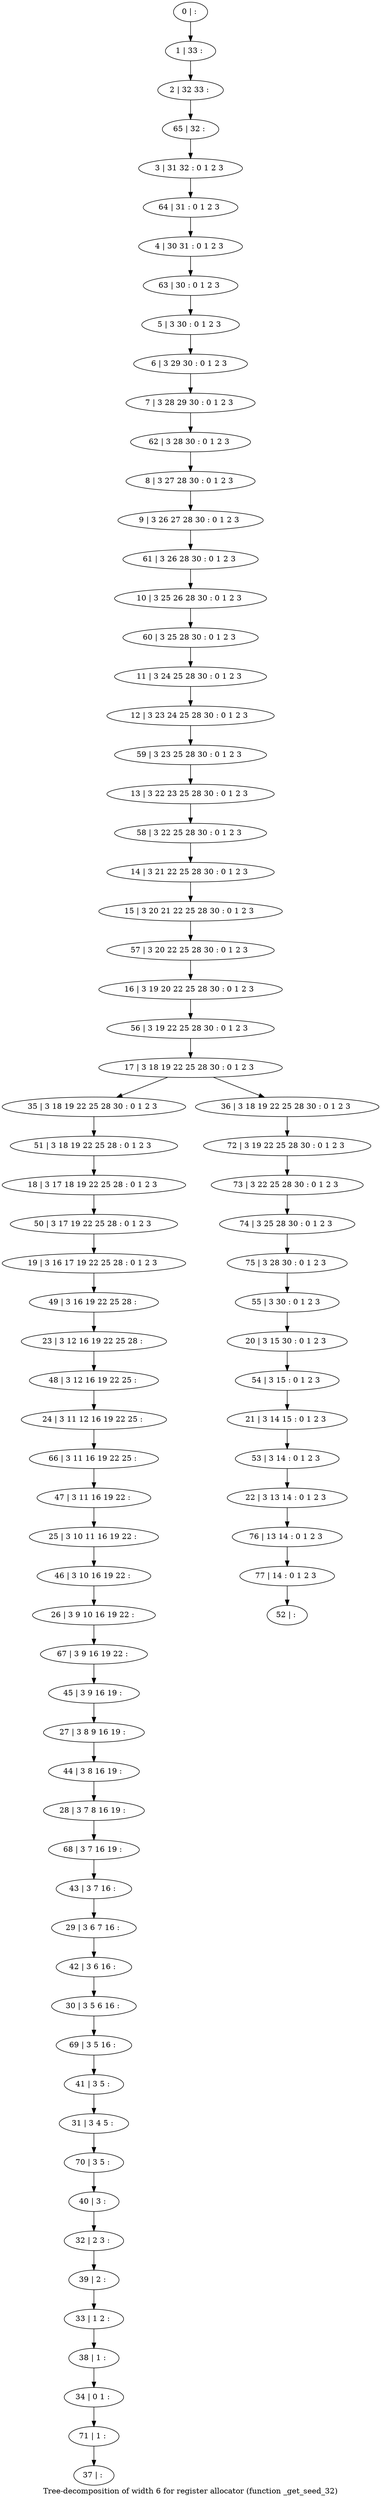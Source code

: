digraph G {
graph [label="Tree-decomposition of width 6 for register allocator (function _get_seed_32)"]
0[label="0 | : "];
1[label="1 | 33 : "];
2[label="2 | 32 33 : "];
3[label="3 | 31 32 : 0 1 2 3 "];
4[label="4 | 30 31 : 0 1 2 3 "];
5[label="5 | 3 30 : 0 1 2 3 "];
6[label="6 | 3 29 30 : 0 1 2 3 "];
7[label="7 | 3 28 29 30 : 0 1 2 3 "];
8[label="8 | 3 27 28 30 : 0 1 2 3 "];
9[label="9 | 3 26 27 28 30 : 0 1 2 3 "];
10[label="10 | 3 25 26 28 30 : 0 1 2 3 "];
11[label="11 | 3 24 25 28 30 : 0 1 2 3 "];
12[label="12 | 3 23 24 25 28 30 : 0 1 2 3 "];
13[label="13 | 3 22 23 25 28 30 : 0 1 2 3 "];
14[label="14 | 3 21 22 25 28 30 : 0 1 2 3 "];
15[label="15 | 3 20 21 22 25 28 30 : 0 1 2 3 "];
16[label="16 | 3 19 20 22 25 28 30 : 0 1 2 3 "];
17[label="17 | 3 18 19 22 25 28 30 : 0 1 2 3 "];
18[label="18 | 3 17 18 19 22 25 28 : 0 1 2 3 "];
19[label="19 | 3 16 17 19 22 25 28 : 0 1 2 3 "];
20[label="20 | 3 15 30 : 0 1 2 3 "];
21[label="21 | 3 14 15 : 0 1 2 3 "];
22[label="22 | 3 13 14 : 0 1 2 3 "];
23[label="23 | 3 12 16 19 22 25 28 : "];
24[label="24 | 3 11 12 16 19 22 25 : "];
25[label="25 | 3 10 11 16 19 22 : "];
26[label="26 | 3 9 10 16 19 22 : "];
27[label="27 | 3 8 9 16 19 : "];
28[label="28 | 3 7 8 16 19 : "];
29[label="29 | 3 6 7 16 : "];
30[label="30 | 3 5 6 16 : "];
31[label="31 | 3 4 5 : "];
32[label="32 | 2 3 : "];
33[label="33 | 1 2 : "];
34[label="34 | 0 1 : "];
35[label="35 | 3 18 19 22 25 28 30 : 0 1 2 3 "];
36[label="36 | 3 18 19 22 25 28 30 : 0 1 2 3 "];
37[label="37 | : "];
38[label="38 | 1 : "];
39[label="39 | 2 : "];
40[label="40 | 3 : "];
41[label="41 | 3 5 : "];
42[label="42 | 3 6 16 : "];
43[label="43 | 3 7 16 : "];
44[label="44 | 3 8 16 19 : "];
45[label="45 | 3 9 16 19 : "];
46[label="46 | 3 10 16 19 22 : "];
47[label="47 | 3 11 16 19 22 : "];
48[label="48 | 3 12 16 19 22 25 : "];
49[label="49 | 3 16 19 22 25 28 : "];
50[label="50 | 3 17 19 22 25 28 : 0 1 2 3 "];
51[label="51 | 3 18 19 22 25 28 : 0 1 2 3 "];
52[label="52 | : "];
53[label="53 | 3 14 : 0 1 2 3 "];
54[label="54 | 3 15 : 0 1 2 3 "];
55[label="55 | 3 30 : 0 1 2 3 "];
56[label="56 | 3 19 22 25 28 30 : 0 1 2 3 "];
57[label="57 | 3 20 22 25 28 30 : 0 1 2 3 "];
58[label="58 | 3 22 25 28 30 : 0 1 2 3 "];
59[label="59 | 3 23 25 28 30 : 0 1 2 3 "];
60[label="60 | 3 25 28 30 : 0 1 2 3 "];
61[label="61 | 3 26 28 30 : 0 1 2 3 "];
62[label="62 | 3 28 30 : 0 1 2 3 "];
63[label="63 | 30 : 0 1 2 3 "];
64[label="64 | 31 : 0 1 2 3 "];
65[label="65 | 32 : "];
66[label="66 | 3 11 16 19 22 25 : "];
67[label="67 | 3 9 16 19 22 : "];
68[label="68 | 3 7 16 19 : "];
69[label="69 | 3 5 16 : "];
70[label="70 | 3 5 : "];
71[label="71 | 1 : "];
72[label="72 | 3 19 22 25 28 30 : 0 1 2 3 "];
73[label="73 | 3 22 25 28 30 : 0 1 2 3 "];
74[label="74 | 3 25 28 30 : 0 1 2 3 "];
75[label="75 | 3 28 30 : 0 1 2 3 "];
76[label="76 | 13 14 : 0 1 2 3 "];
77[label="77 | 14 : 0 1 2 3 "];
0->1 ;
1->2 ;
5->6 ;
6->7 ;
8->9 ;
11->12 ;
14->15 ;
17->35 ;
17->36 ;
38->34 ;
33->38 ;
39->33 ;
32->39 ;
40->32 ;
41->31 ;
42->30 ;
29->42 ;
43->29 ;
44->28 ;
27->44 ;
45->27 ;
46->26 ;
25->46 ;
47->25 ;
48->24 ;
23->48 ;
49->23 ;
19->49 ;
50->19 ;
18->50 ;
51->18 ;
35->51 ;
53->22 ;
21->53 ;
54->21 ;
20->54 ;
55->20 ;
56->17 ;
16->56 ;
57->16 ;
15->57 ;
58->14 ;
13->58 ;
59->13 ;
12->59 ;
60->11 ;
10->60 ;
61->10 ;
9->61 ;
62->8 ;
7->62 ;
63->5 ;
4->63 ;
64->4 ;
3->64 ;
65->3 ;
2->65 ;
66->47 ;
24->66 ;
67->45 ;
26->67 ;
68->43 ;
28->68 ;
69->41 ;
30->69 ;
70->40 ;
31->70 ;
71->37 ;
34->71 ;
36->72 ;
72->73 ;
73->74 ;
75->55 ;
74->75 ;
22->76 ;
77->52 ;
76->77 ;
}
